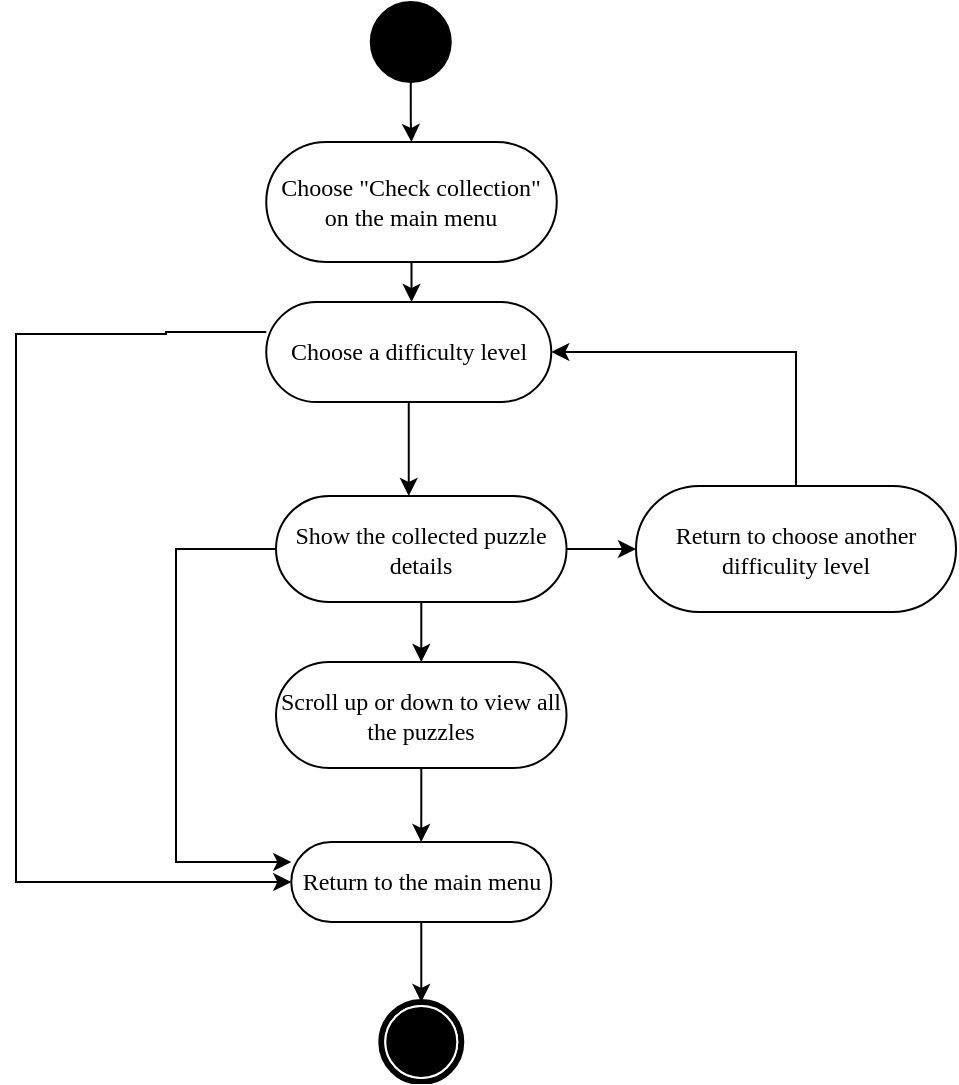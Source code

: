 <mxfile version="23.1.2" type="github">
  <diagram name="第 1 页" id="43vh1YD4be0ALed3ciaf">
    <mxGraphModel dx="1185" dy="2989" grid="1" gridSize="10" guides="1" tooltips="1" connect="1" arrows="1" fold="1" page="1" pageScale="1" pageWidth="827" pageHeight="1169" math="0" shadow="0">
      <root>
        <mxCell id="0" />
        <mxCell id="1" parent="0" />
        <mxCell id="ehqRJ48Ih6C9_eu3wZeZ-1" value="" style="edgeStyle=orthogonalEdgeStyle;rounded=0;orthogonalLoop=1;jettySize=auto;html=1;" parent="1" source="ehqRJ48Ih6C9_eu3wZeZ-2" target="ehqRJ48Ih6C9_eu3wZeZ-6" edge="1">
          <mxGeometry relative="1" as="geometry">
            <Array as="points">
              <mxPoint x="350" y="-1740" />
              <mxPoint x="350" y="-1740" />
            </Array>
          </mxGeometry>
        </mxCell>
        <mxCell id="ehqRJ48Ih6C9_eu3wZeZ-15" value="" style="edgeStyle=orthogonalEdgeStyle;rounded=0;orthogonalLoop=1;jettySize=auto;html=1;entryX=0;entryY=0.5;entryDx=0;entryDy=0;" parent="1" source="ehqRJ48Ih6C9_eu3wZeZ-2" target="ehqRJ48Ih6C9_eu3wZeZ-11" edge="1">
          <mxGeometry relative="1" as="geometry">
            <mxPoint x="220" y="-1670" as="targetPoint" />
            <Array as="points">
              <mxPoint x="225" y="-1835" />
              <mxPoint x="225" y="-1834" />
              <mxPoint x="150" y="-1834" />
              <mxPoint x="150" y="-1560" />
            </Array>
          </mxGeometry>
        </mxCell>
        <mxCell id="ehqRJ48Ih6C9_eu3wZeZ-2" value="Choose a difficulty level" style="rounded=1;whiteSpace=wrap;html=1;shadow=0;comic=0;labelBackgroundColor=none;strokeWidth=1;fontFamily=Verdana;fontSize=12;align=center;arcSize=50;" parent="1" vertex="1">
          <mxGeometry x="275.13" y="-1850" width="142.5" height="50" as="geometry" />
        </mxCell>
        <mxCell id="ehqRJ48Ih6C9_eu3wZeZ-3" value="" style="edgeStyle=orthogonalEdgeStyle;rounded=0;orthogonalLoop=1;jettySize=auto;html=1;entryX=0.5;entryY=0;entryDx=0;entryDy=0;" parent="1" source="ehqRJ48Ih6C9_eu3wZeZ-4" target="ehqRJ48Ih6C9_eu3wZeZ-9" edge="1">
          <mxGeometry relative="1" as="geometry">
            <mxPoint x="342.25" y="-1930" as="targetPoint" />
          </mxGeometry>
        </mxCell>
        <mxCell id="ehqRJ48Ih6C9_eu3wZeZ-4" value="" style="ellipse;whiteSpace=wrap;html=1;rounded=0;shadow=0;comic=0;labelBackgroundColor=none;strokeWidth=1;fillColor=#000000;fontFamily=Verdana;fontSize=12;align=center;" parent="1" vertex="1">
          <mxGeometry x="327.38" y="-2000" width="40" height="40" as="geometry" />
        </mxCell>
        <mxCell id="jTraTFwr5gqZLHs8TrnX-3" value="" style="edgeStyle=orthogonalEdgeStyle;rounded=0;orthogonalLoop=1;jettySize=auto;html=1;" parent="1" source="ehqRJ48Ih6C9_eu3wZeZ-6" target="jTraTFwr5gqZLHs8TrnX-1" edge="1">
          <mxGeometry relative="1" as="geometry" />
        </mxCell>
        <mxCell id="EOT6ZDoCjOYjLmZeHJKO-2" value="" style="edgeStyle=orthogonalEdgeStyle;rounded=0;orthogonalLoop=1;jettySize=auto;html=1;" parent="1" source="ehqRJ48Ih6C9_eu3wZeZ-6" target="EOT6ZDoCjOYjLmZeHJKO-1" edge="1">
          <mxGeometry relative="1" as="geometry" />
        </mxCell>
        <mxCell id="d-iqkP1QuUVt5_5fSeA4-2" value="" style="edgeStyle=orthogonalEdgeStyle;rounded=0;orthogonalLoop=1;jettySize=auto;html=1;entryX=0;entryY=0.25;entryDx=0;entryDy=0;" edge="1" parent="1" source="ehqRJ48Ih6C9_eu3wZeZ-6" target="ehqRJ48Ih6C9_eu3wZeZ-11">
          <mxGeometry relative="1" as="geometry">
            <mxPoint x="280" y="-1570" as="targetPoint" />
            <Array as="points">
              <mxPoint x="230" y="-1726" />
              <mxPoint x="230" y="-1570" />
            </Array>
          </mxGeometry>
        </mxCell>
        <mxCell id="ehqRJ48Ih6C9_eu3wZeZ-6" value="Show the collected puzzle details" style="rounded=1;whiteSpace=wrap;html=1;shadow=0;comic=0;labelBackgroundColor=none;strokeWidth=1;fontFamily=Verdana;fontSize=12;align=center;arcSize=50;" parent="1" vertex="1">
          <mxGeometry x="280.01" y="-1753" width="145.25" height="53" as="geometry" />
        </mxCell>
        <mxCell id="ehqRJ48Ih6C9_eu3wZeZ-7" value="" style="shape=mxgraph.bpmn.shape;html=1;verticalLabelPosition=bottom;labelBackgroundColor=#ffffff;verticalAlign=top;perimeter=ellipsePerimeter;outline=end;symbol=terminate;rounded=0;shadow=0;comic=0;strokeWidth=1;fontFamily=Verdana;fontSize=12;align=center;" parent="1" vertex="1">
          <mxGeometry x="332.64" y="-1500" width="40" height="40" as="geometry" />
        </mxCell>
        <mxCell id="ehqRJ48Ih6C9_eu3wZeZ-8" value="" style="edgeStyle=orthogonalEdgeStyle;rounded=0;orthogonalLoop=1;jettySize=auto;html=1;" parent="1" source="ehqRJ48Ih6C9_eu3wZeZ-9" target="ehqRJ48Ih6C9_eu3wZeZ-2" edge="1">
          <mxGeometry relative="1" as="geometry">
            <Array as="points">
              <mxPoint x="342" y="-1810" />
              <mxPoint x="342" y="-1810" />
            </Array>
          </mxGeometry>
        </mxCell>
        <mxCell id="ehqRJ48Ih6C9_eu3wZeZ-9" value="Choose &quot;Check collection&quot; on the main menu" style="rounded=1;whiteSpace=wrap;html=1;shadow=0;comic=0;labelBackgroundColor=none;strokeWidth=1;fontFamily=Verdana;fontSize=12;align=center;arcSize=50;" parent="1" vertex="1">
          <mxGeometry x="275.13" y="-1930" width="145.25" height="60" as="geometry" />
        </mxCell>
        <mxCell id="24uNLEkPgYQm3otb2EMo-1" value="" style="edgeStyle=orthogonalEdgeStyle;rounded=0;orthogonalLoop=1;jettySize=auto;html=1;" parent="1" source="ehqRJ48Ih6C9_eu3wZeZ-11" target="ehqRJ48Ih6C9_eu3wZeZ-7" edge="1">
          <mxGeometry relative="1" as="geometry" />
        </mxCell>
        <mxCell id="ehqRJ48Ih6C9_eu3wZeZ-11" value="Return to the main menu" style="rounded=1;whiteSpace=wrap;html=1;shadow=0;comic=0;labelBackgroundColor=none;strokeWidth=1;fontFamily=Verdana;fontSize=12;align=center;arcSize=50;" parent="1" vertex="1">
          <mxGeometry x="287.64" y="-1580" width="130" height="40" as="geometry" />
        </mxCell>
        <mxCell id="jTraTFwr5gqZLHs8TrnX-5" value="" style="edgeStyle=orthogonalEdgeStyle;rounded=0;orthogonalLoop=1;jettySize=auto;html=1;entryX=1;entryY=0.5;entryDx=0;entryDy=0;exitX=0.5;exitY=0;exitDx=0;exitDy=0;" parent="1" source="jTraTFwr5gqZLHs8TrnX-1" target="ehqRJ48Ih6C9_eu3wZeZ-2" edge="1">
          <mxGeometry relative="1" as="geometry">
            <mxPoint x="550" y="-1825" as="sourcePoint" />
            <mxPoint x="540" y="-1856.5" as="targetPoint" />
          </mxGeometry>
        </mxCell>
        <mxCell id="jTraTFwr5gqZLHs8TrnX-1" value="Return to choose another difficulity level" style="rounded=1;whiteSpace=wrap;html=1;shadow=0;comic=0;labelBackgroundColor=none;strokeWidth=1;fontFamily=Verdana;fontSize=12;align=center;arcSize=50;" parent="1" vertex="1">
          <mxGeometry x="460" y="-1758" width="160" height="63" as="geometry" />
        </mxCell>
        <mxCell id="EOT6ZDoCjOYjLmZeHJKO-3" value="" style="edgeStyle=orthogonalEdgeStyle;rounded=0;orthogonalLoop=1;jettySize=auto;html=1;" parent="1" source="EOT6ZDoCjOYjLmZeHJKO-1" target="ehqRJ48Ih6C9_eu3wZeZ-11" edge="1">
          <mxGeometry relative="1" as="geometry" />
        </mxCell>
        <mxCell id="EOT6ZDoCjOYjLmZeHJKO-1" value="Scroll up or down to view all the puzzles" style="rounded=1;whiteSpace=wrap;html=1;shadow=0;comic=0;labelBackgroundColor=none;strokeWidth=1;fontFamily=Verdana;fontSize=12;align=center;arcSize=50;" parent="1" vertex="1">
          <mxGeometry x="280.01" y="-1670" width="145.25" height="53" as="geometry" />
        </mxCell>
      </root>
    </mxGraphModel>
  </diagram>
</mxfile>
